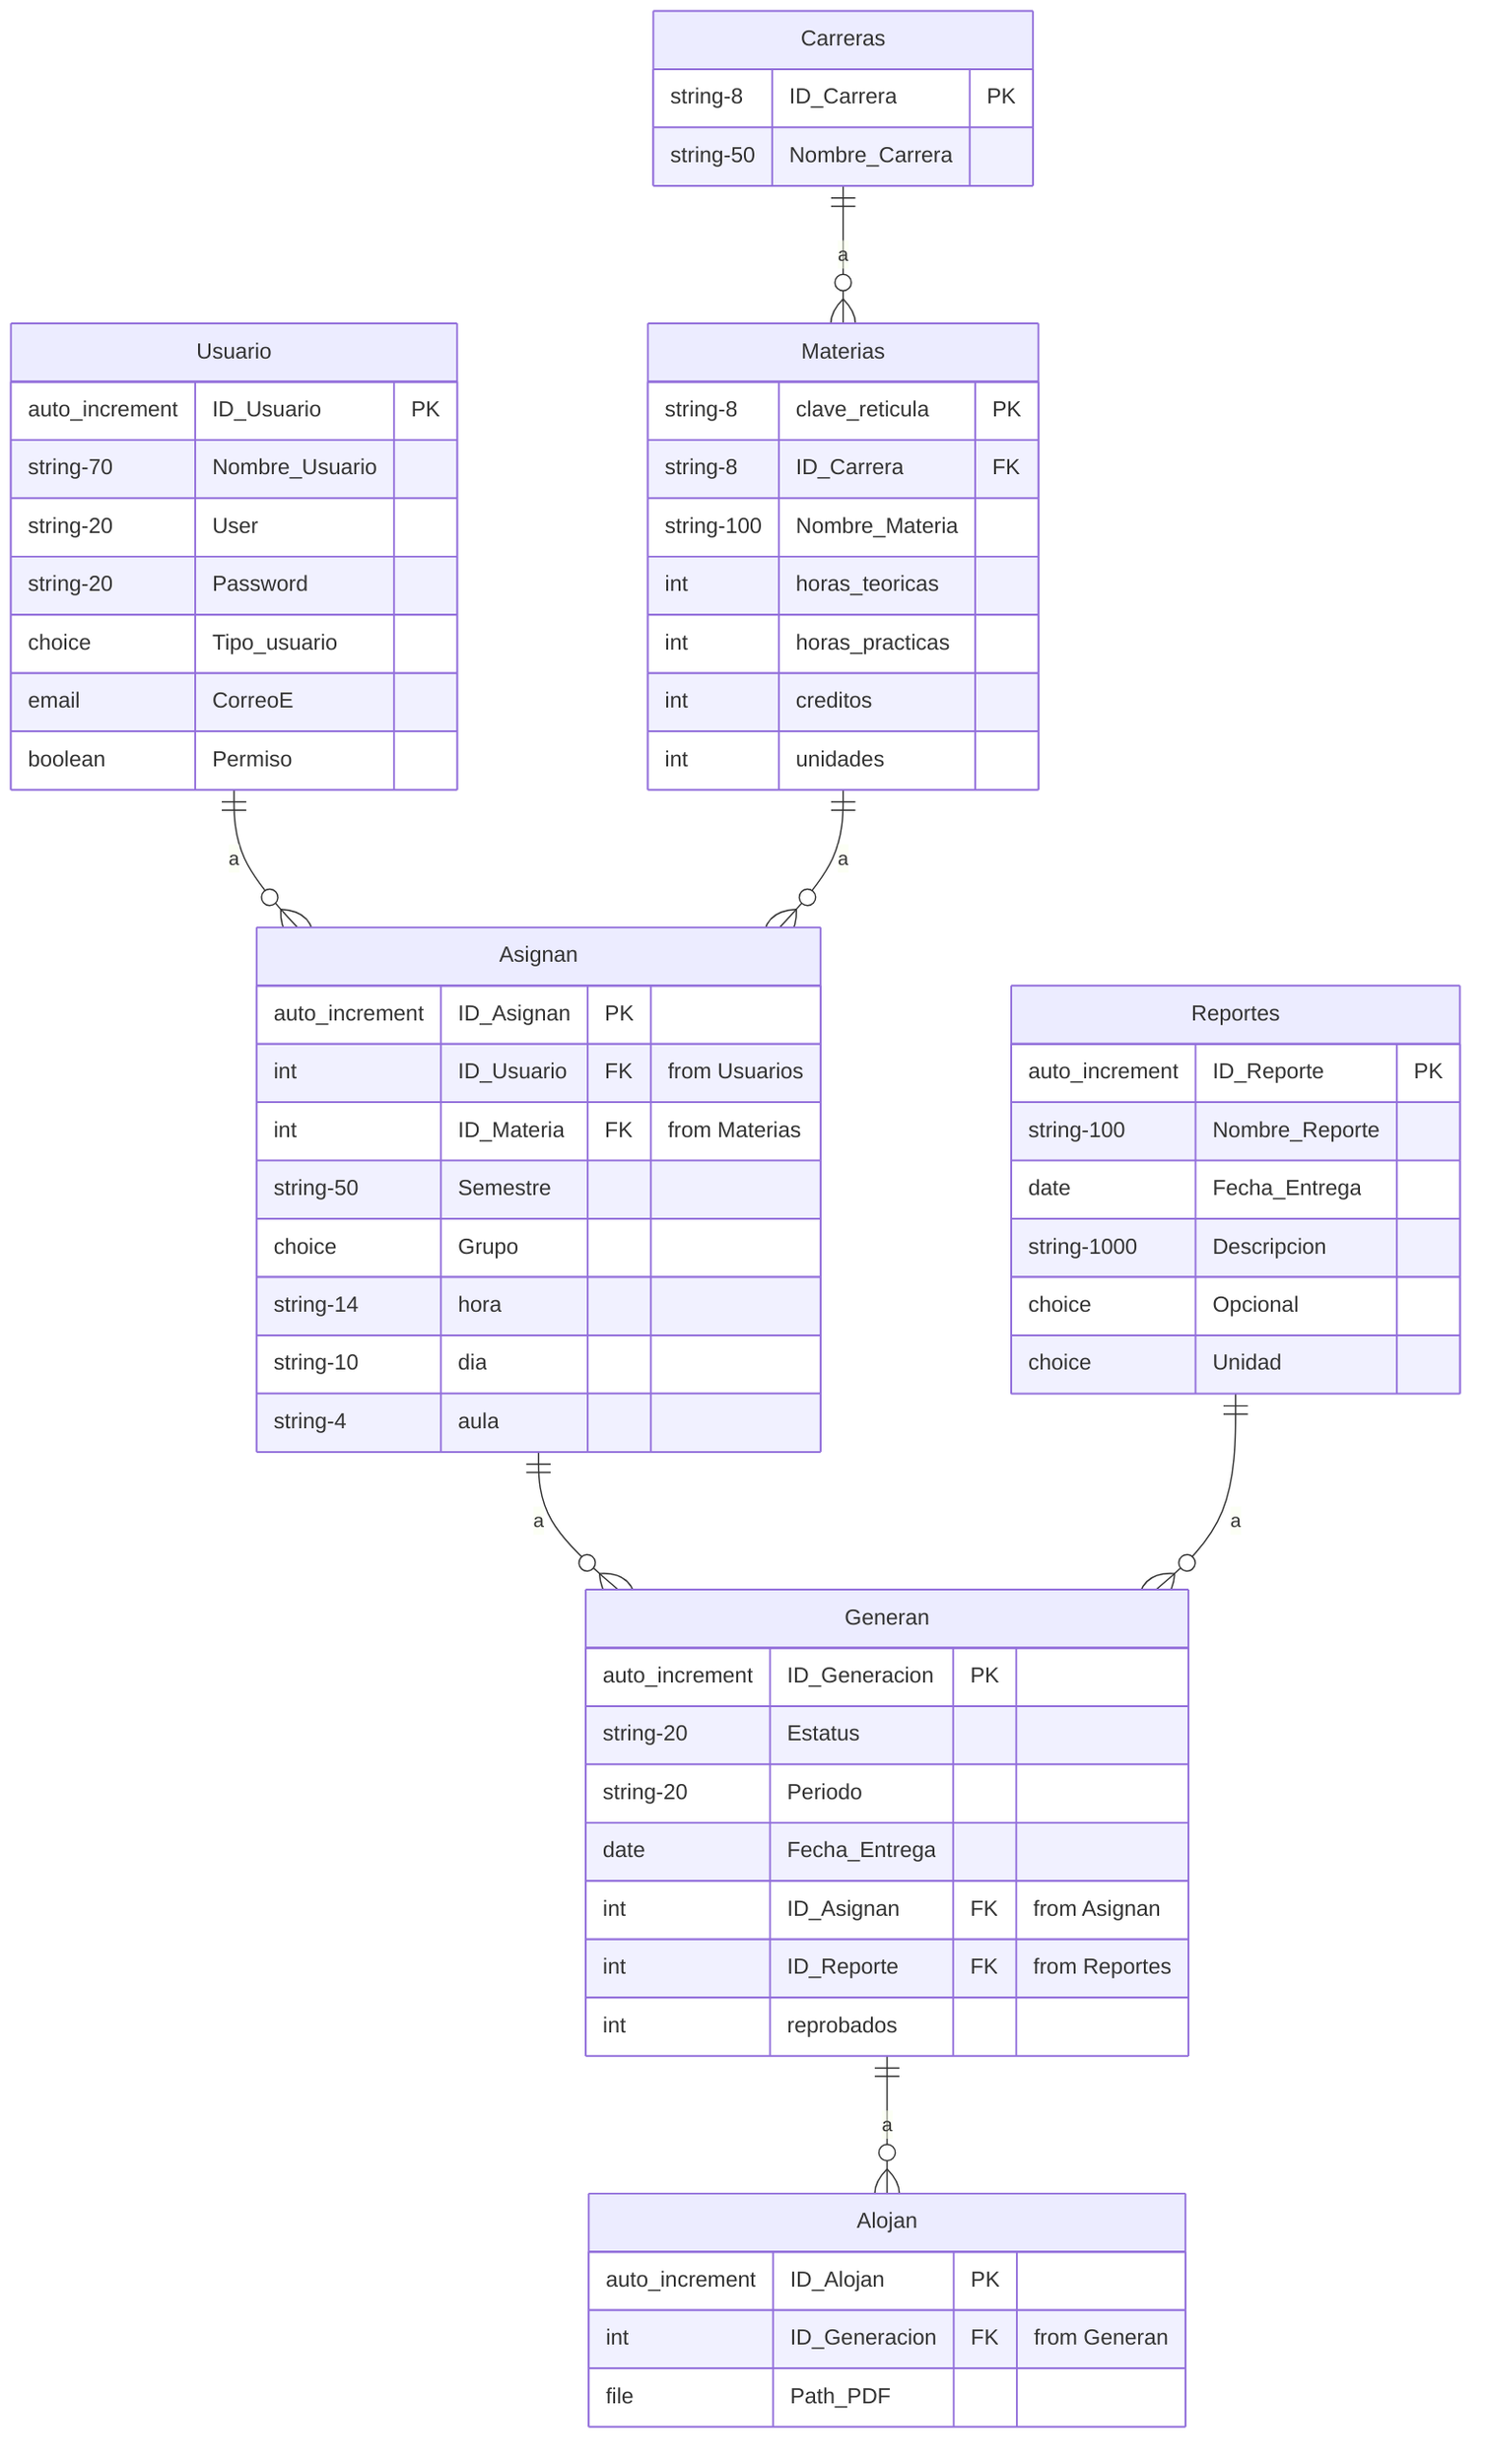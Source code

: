 erDiagram
    Usuario ||--o{ Asignan : a
    Usuario {
        auto_increment ID_Usuario PK
        string-70 Nombre_Usuario
        string-20 User
        string-20 Password
        choice Tipo_usuario
        email CorreoE
        boolean Permiso
    }

    Materias ||--o{ Asignan : a 
    Materias {
        string-8 clave_reticula PK
        string-8 ID_Carrera FK
        string-100 Nombre_Materia
        int horas_teoricas 
        int horas_practicas
        int creditos
        int unidades
    }
    
    Carreras ||--o{ Materias : a
    Carreras {
        string-8 ID_Carrera PK
        string-50 Nombre_Carrera
    }

    Asignan ||--o{ Generan : a
    Asignan {
        auto_increment ID_Asignan PK
        int ID_Usuario FK "from Usuarios"
        int ID_Materia FK "from Materias"
        string-50 Semestre
        choice Grupo
        string-14 hora
        string-10 dia
        string-4 aula
    }

    Reportes ||--o{ Generan: a
    Reportes {
        auto_increment ID_Reporte PK
        string-100 Nombre_Reporte
        date Fecha_Entrega
        string-1000 Descripcion
        choice Opcional
        choice Unidad
    }
    
    Generan ||--o{ Alojan : a
    Generan {
        auto_increment ID_Generacion PK
        string-20 Estatus
        string-20 Periodo
        date Fecha_Entrega
        int ID_Asignan FK "from Asignan"
        int ID_Reporte FK "from Reportes"
        int reprobados
    }

    Alojan {
        auto_increment ID_Alojan PK
        int ID_Generacion FK " from Generan"
        file Path_PDF
    }